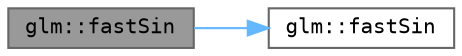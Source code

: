 digraph "glm::fastSin"
{
 // LATEX_PDF_SIZE
  bgcolor="transparent";
  edge [fontname=Terminal,fontsize=10,labelfontname=Helvetica,labelfontsize=10];
  node [fontname=Terminal,fontsize=10,shape=box,height=0.2,width=0.4];
  rankdir="LR";
  Node1 [label="glm::fastSin",height=0.2,width=0.4,color="gray40", fillcolor="grey60", style="filled", fontcolor="black",tooltip=" "];
  Node1 -> Node2 [color="steelblue1",style="solid"];
  Node2 [label="glm::fastSin",height=0.2,width=0.4,color="grey40", fillcolor="white", style="filled",URL="$group__gtx__fast__trigonometry.html#ga0aab3257bb3b628d10a1e0483e2c6915",tooltip=" "];
}
